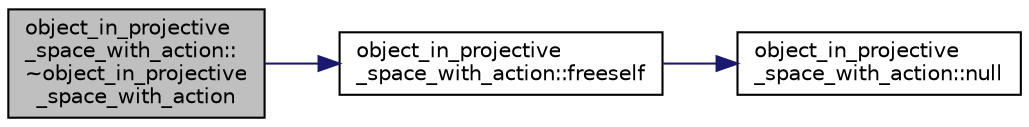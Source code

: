 digraph "object_in_projective_space_with_action::~object_in_projective_space_with_action"
{
  edge [fontname="Helvetica",fontsize="10",labelfontname="Helvetica",labelfontsize="10"];
  node [fontname="Helvetica",fontsize="10",shape=record];
  rankdir="LR";
  Node3 [label="object_in_projective\l_space_with_action::\l~object_in_projective\l_space_with_action",height=0.2,width=0.4,color="black", fillcolor="grey75", style="filled", fontcolor="black"];
  Node3 -> Node4 [color="midnightblue",fontsize="10",style="solid",fontname="Helvetica"];
  Node4 [label="object_in_projective\l_space_with_action::freeself",height=0.2,width=0.4,color="black", fillcolor="white", style="filled",URL="$d5/d35/classobject__in__projective__space__with__action.html#a66ef4903c1e026253c60b479b6dbede3"];
  Node4 -> Node5 [color="midnightblue",fontsize="10",style="solid",fontname="Helvetica"];
  Node5 [label="object_in_projective\l_space_with_action::null",height=0.2,width=0.4,color="black", fillcolor="white", style="filled",URL="$d5/d35/classobject__in__projective__space__with__action.html#a565424e27d5fee98d45489b9e32f524e"];
}
